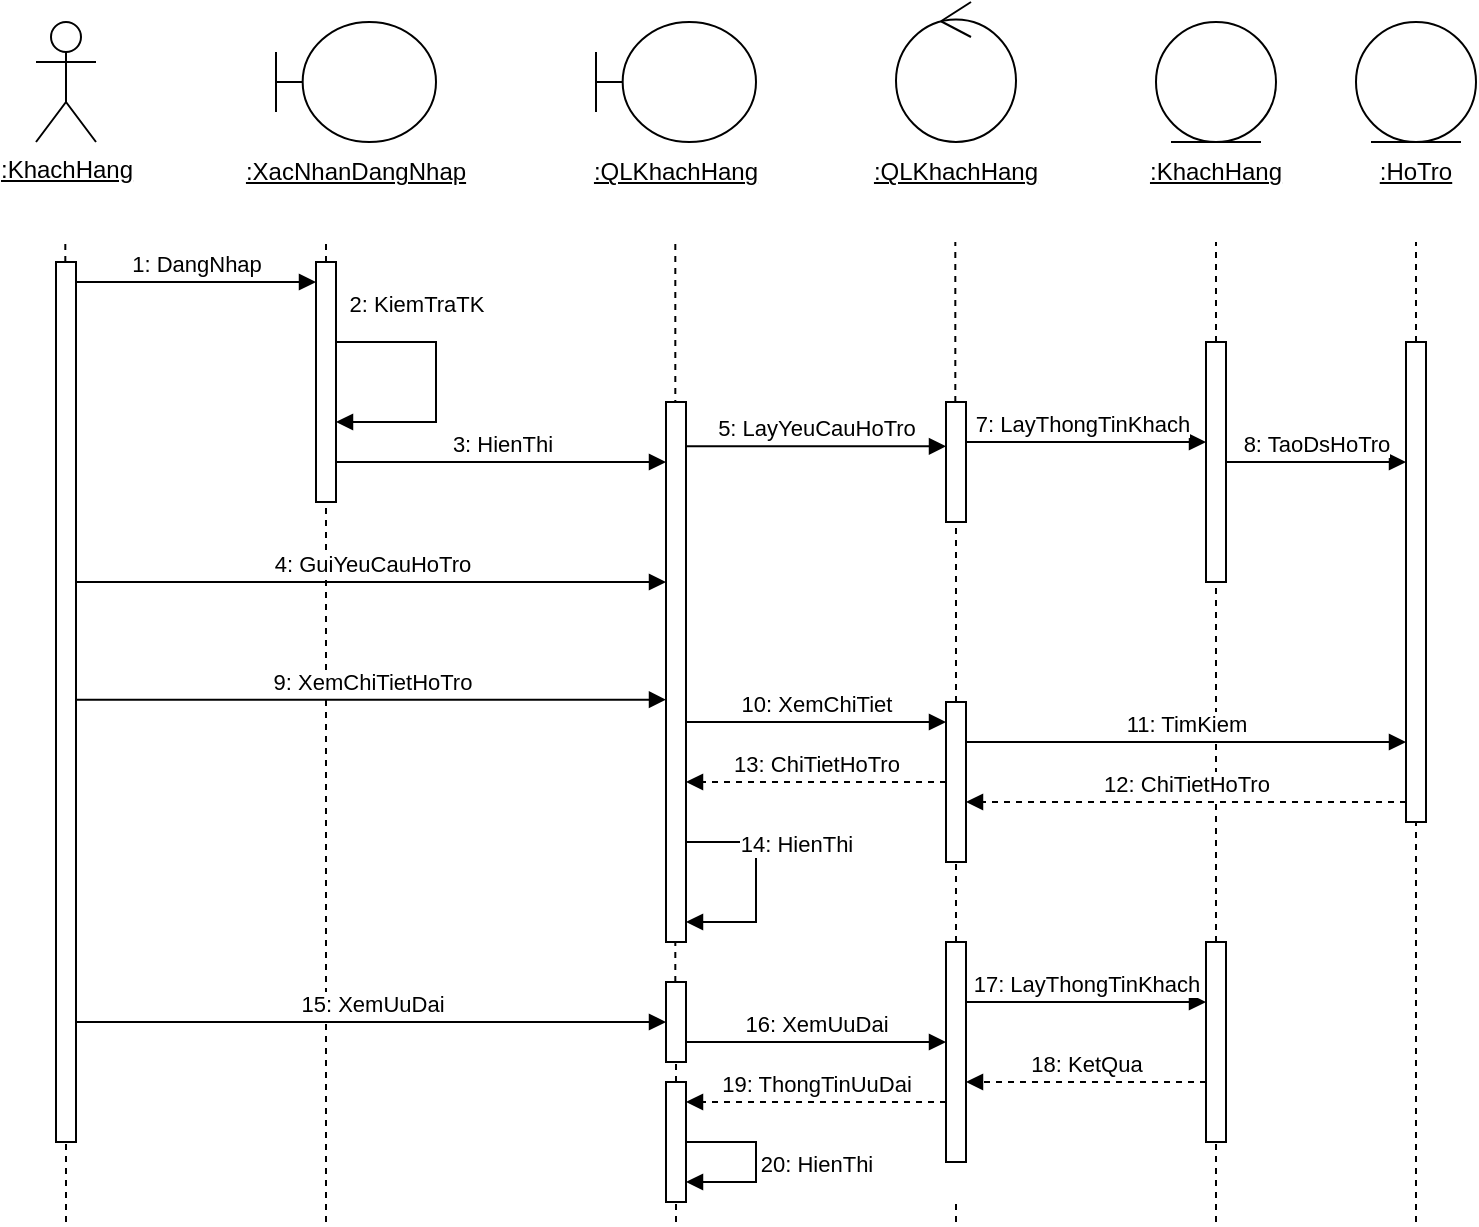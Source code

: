 <mxfile version="24.7.10">
  <diagram name="Page-1" id="13e1069c-82ec-6db2-03f1-153e76fe0fe0">
    <mxGraphModel dx="1104" dy="569" grid="1" gridSize="10" guides="1" tooltips="1" connect="1" arrows="1" fold="1" page="1" pageScale="1" pageWidth="1100" pageHeight="850" background="none" math="0" shadow="0">
      <root>
        <mxCell id="0" />
        <mxCell id="1" parent="0" />
        <mxCell id="AtyGMqSUCrH6SP7c8qvr-12" value="&lt;span style=&quot;text-wrap: wrap;&quot;&gt;&lt;u&gt;:KhachHang&lt;/u&gt;&lt;/span&gt;" style="shape=umlActor;verticalLabelPosition=bottom;verticalAlign=top;html=1;" parent="1" vertex="1">
          <mxGeometry x="130" y="80" width="30" height="60" as="geometry" />
        </mxCell>
        <mxCell id="AtyGMqSUCrH6SP7c8qvr-15" value="" style="shape=umlBoundary;whiteSpace=wrap;html=1;" parent="1" vertex="1">
          <mxGeometry x="250" y="80" width="80" height="60" as="geometry" />
        </mxCell>
        <mxCell id="AtyGMqSUCrH6SP7c8qvr-17" value="" style="shape=umlBoundary;whiteSpace=wrap;html=1;" parent="1" vertex="1">
          <mxGeometry x="410" y="80" width="80" height="60" as="geometry" />
        </mxCell>
        <mxCell id="AtyGMqSUCrH6SP7c8qvr-18" value="" style="ellipse;shape=umlControl;whiteSpace=wrap;html=1;" parent="1" vertex="1">
          <mxGeometry x="560" y="70" width="60" height="70" as="geometry" />
        </mxCell>
        <mxCell id="AtyGMqSUCrH6SP7c8qvr-19" value="" style="ellipse;shape=umlEntity;whiteSpace=wrap;html=1;" parent="1" vertex="1">
          <mxGeometry x="690" y="80" width="60" height="60" as="geometry" />
        </mxCell>
        <mxCell id="AtyGMqSUCrH6SP7c8qvr-21" value="&lt;u&gt;:XacNhanDangNhap&lt;/u&gt;" style="text;html=1;align=center;verticalAlign=middle;whiteSpace=wrap;rounded=0;" parent="1" vertex="1">
          <mxGeometry x="260" y="140" width="60" height="30" as="geometry" />
        </mxCell>
        <mxCell id="AtyGMqSUCrH6SP7c8qvr-22" value="&lt;u&gt;:QLKhachHang&lt;/u&gt;" style="text;html=1;align=center;verticalAlign=middle;whiteSpace=wrap;rounded=0;" parent="1" vertex="1">
          <mxGeometry x="420" y="140" width="60" height="30" as="geometry" />
        </mxCell>
        <mxCell id="AtyGMqSUCrH6SP7c8qvr-24" value="&lt;u&gt;:QLKhachHang&lt;/u&gt;" style="text;html=1;align=center;verticalAlign=middle;whiteSpace=wrap;rounded=0;" parent="1" vertex="1">
          <mxGeometry x="560" y="140" width="60" height="30" as="geometry" />
        </mxCell>
        <mxCell id="AtyGMqSUCrH6SP7c8qvr-25" value="&lt;u&gt;:KhachHang&lt;/u&gt;" style="text;html=1;align=center;verticalAlign=middle;whiteSpace=wrap;rounded=0;" parent="1" vertex="1">
          <mxGeometry x="690" y="140" width="60" height="30" as="geometry" />
        </mxCell>
        <mxCell id="AtyGMqSUCrH6SP7c8qvr-27" value="" style="endArrow=none;dashed=1;html=1;rounded=0;" parent="1" source="AtyGMqSUCrH6SP7c8qvr-28" edge="1">
          <mxGeometry width="50" height="50" relative="1" as="geometry">
            <mxPoint x="145" y="530" as="sourcePoint" />
            <mxPoint x="144.66" y="190" as="targetPoint" />
          </mxGeometry>
        </mxCell>
        <mxCell id="AtyGMqSUCrH6SP7c8qvr-29" value="" style="endArrow=none;dashed=1;html=1;rounded=0;" parent="1" target="AtyGMqSUCrH6SP7c8qvr-28" edge="1">
          <mxGeometry width="50" height="50" relative="1" as="geometry">
            <mxPoint x="145" y="680" as="sourcePoint" />
            <mxPoint x="144.66" y="190" as="targetPoint" />
          </mxGeometry>
        </mxCell>
        <mxCell id="AtyGMqSUCrH6SP7c8qvr-28" value="" style="html=1;points=[[0,0,0,0,5],[0,1,0,0,-5],[1,0,0,0,5],[1,1,0,0,-5]];perimeter=orthogonalPerimeter;outlineConnect=0;targetShapes=umlLifeline;portConstraint=eastwest;newEdgeStyle={&quot;curved&quot;:0,&quot;rounded&quot;:0};" parent="1" vertex="1">
          <mxGeometry x="140" y="200" width="10" height="440" as="geometry" />
        </mxCell>
        <mxCell id="AtyGMqSUCrH6SP7c8qvr-31" value="" style="endArrow=none;dashed=1;html=1;rounded=0;" parent="1" source="AtyGMqSUCrH6SP7c8qvr-30" edge="1">
          <mxGeometry width="50" height="50" relative="1" as="geometry">
            <mxPoint x="280" y="520" as="sourcePoint" />
            <mxPoint x="275" y="190" as="targetPoint" />
          </mxGeometry>
        </mxCell>
        <mxCell id="AtyGMqSUCrH6SP7c8qvr-32" value="" style="endArrow=none;dashed=1;html=1;rounded=0;" parent="1" target="AtyGMqSUCrH6SP7c8qvr-30" edge="1">
          <mxGeometry width="50" height="50" relative="1" as="geometry">
            <mxPoint x="275" y="680" as="sourcePoint" />
            <mxPoint x="280" y="190" as="targetPoint" />
            <Array as="points" />
          </mxGeometry>
        </mxCell>
        <mxCell id="AtyGMqSUCrH6SP7c8qvr-30" value="" style="html=1;points=[[0,0,0,0,5],[0,1,0,0,-5],[1,0,0,0,5],[1,1,0,0,-5]];perimeter=orthogonalPerimeter;outlineConnect=0;targetShapes=umlLifeline;portConstraint=eastwest;newEdgeStyle={&quot;curved&quot;:0,&quot;rounded&quot;:0};" parent="1" vertex="1">
          <mxGeometry x="270" y="200" width="10" height="120" as="geometry" />
        </mxCell>
        <mxCell id="AtyGMqSUCrH6SP7c8qvr-33" value="" style="endArrow=none;dashed=1;html=1;rounded=0;" parent="1" source="n2S43AshbY4P0RV788_K-29" edge="1">
          <mxGeometry width="50" height="50" relative="1" as="geometry">
            <mxPoint x="450" y="640" as="sourcePoint" />
            <mxPoint x="449.66" y="190" as="targetPoint" />
          </mxGeometry>
        </mxCell>
        <mxCell id="AtyGMqSUCrH6SP7c8qvr-35" value="" style="endArrow=none;dashed=1;html=1;rounded=0;" parent="1" source="n2S43AshbY4P0RV788_K-21" edge="1">
          <mxGeometry width="50" height="50" relative="1" as="geometry">
            <mxPoint x="590" y="520" as="sourcePoint" />
            <mxPoint x="589.66" y="190" as="targetPoint" />
          </mxGeometry>
        </mxCell>
        <mxCell id="AtyGMqSUCrH6SP7c8qvr-36" value="" style="endArrow=none;dashed=1;html=1;rounded=0;" parent="1" source="n2S43AshbY4P0RV788_K-10" edge="1">
          <mxGeometry width="50" height="50" relative="1" as="geometry">
            <mxPoint x="700" y="520" as="sourcePoint" />
            <mxPoint x="720" y="190" as="targetPoint" />
            <Array as="points">
              <mxPoint x="720" y="230" />
            </Array>
          </mxGeometry>
        </mxCell>
        <mxCell id="AtyGMqSUCrH6SP7c8qvr-38" value="" style="endArrow=none;dashed=1;html=1;rounded=0;" parent="1" source="n2S43AshbY4P0RV788_K-32" target="7baba1c4bc27f4b0-19" edge="1">
          <mxGeometry width="50" height="50" relative="1" as="geometry">
            <mxPoint x="590" y="640" as="sourcePoint" />
            <mxPoint x="589.66" y="190" as="targetPoint" />
          </mxGeometry>
        </mxCell>
        <mxCell id="7baba1c4bc27f4b0-19" value="" style="html=1;points=[];perimeter=orthogonalPerimeter;rounded=0;shadow=0;comic=0;labelBackgroundColor=none;strokeWidth=1;fontFamily=Verdana;fontSize=12;align=center;" parent="1" vertex="1">
          <mxGeometry x="585" y="420" width="10" height="80" as="geometry" />
        </mxCell>
        <mxCell id="n2S43AshbY4P0RV788_K-4" value="1: DangNhap" style="html=1;verticalAlign=bottom;endArrow=block;curved=0;rounded=0;" parent="1" target="AtyGMqSUCrH6SP7c8qvr-30" edge="1">
          <mxGeometry width="80" relative="1" as="geometry">
            <mxPoint x="150" y="210" as="sourcePoint" />
            <mxPoint x="230" y="210" as="targetPoint" />
          </mxGeometry>
        </mxCell>
        <mxCell id="n2S43AshbY4P0RV788_K-5" value="2: KiemTraTK" style="html=1;verticalAlign=bottom;endArrow=block;curved=0;rounded=0;" parent="1" source="AtyGMqSUCrH6SP7c8qvr-30" target="AtyGMqSUCrH6SP7c8qvr-30" edge="1">
          <mxGeometry x="-0.429" y="10" width="80" relative="1" as="geometry">
            <mxPoint x="280" y="240" as="sourcePoint" />
            <mxPoint x="400" y="240" as="targetPoint" />
            <Array as="points">
              <mxPoint x="330" y="280" />
            </Array>
            <mxPoint as="offset" />
          </mxGeometry>
        </mxCell>
        <mxCell id="n2S43AshbY4P0RV788_K-6" value="" style="html=1;points=[[0,0,0,0,5],[0,1,0,0,-5],[1,0,0,0,5],[1,1,0,0,-5]];perimeter=orthogonalPerimeter;outlineConnect=0;targetShapes=umlLifeline;portConstraint=eastwest;newEdgeStyle={&quot;curved&quot;:0,&quot;rounded&quot;:0};" parent="1" vertex="1">
          <mxGeometry x="445" y="270" width="10" height="270" as="geometry" />
        </mxCell>
        <mxCell id="n2S43AshbY4P0RV788_K-7" value="3: HienThi" style="html=1;verticalAlign=bottom;endArrow=block;curved=0;rounded=0;" parent="1" edge="1">
          <mxGeometry width="80" relative="1" as="geometry">
            <mxPoint x="280.0" y="300" as="sourcePoint" />
            <mxPoint x="445" y="300" as="targetPoint" />
          </mxGeometry>
        </mxCell>
        <mxCell id="n2S43AshbY4P0RV788_K-8" value="4: GuiYeuCauHoTro" style="html=1;verticalAlign=bottom;endArrow=block;curved=0;rounded=0;" parent="1" edge="1">
          <mxGeometry width="80" relative="1" as="geometry">
            <mxPoint x="150" y="360" as="sourcePoint" />
            <mxPoint x="445" y="360" as="targetPoint" />
          </mxGeometry>
        </mxCell>
        <mxCell id="n2S43AshbY4P0RV788_K-9" value="5: LayYeuCauHoTro" style="html=1;verticalAlign=bottom;endArrow=block;curved=0;rounded=0;" parent="1" target="n2S43AshbY4P0RV788_K-21" edge="1">
          <mxGeometry width="80" relative="1" as="geometry">
            <mxPoint x="455" y="292.16" as="sourcePoint" />
            <mxPoint x="695" y="292.16" as="targetPoint" />
          </mxGeometry>
        </mxCell>
        <mxCell id="n2S43AshbY4P0RV788_K-11" value="" style="endArrow=none;dashed=1;html=1;rounded=0;" parent="1" source="n2S43AshbY4P0RV788_K-35" target="n2S43AshbY4P0RV788_K-10" edge="1">
          <mxGeometry width="50" height="50" relative="1" as="geometry">
            <mxPoint x="720" y="640" as="sourcePoint" />
            <mxPoint x="699.66" y="190" as="targetPoint" />
          </mxGeometry>
        </mxCell>
        <mxCell id="n2S43AshbY4P0RV788_K-10" value="" style="html=1;points=[[0,0,0,0,5],[0,1,0,0,-5],[1,0,0,0,5],[1,1,0,0,-5]];perimeter=orthogonalPerimeter;outlineConnect=0;targetShapes=umlLifeline;portConstraint=eastwest;newEdgeStyle={&quot;curved&quot;:0,&quot;rounded&quot;:0};" parent="1" vertex="1">
          <mxGeometry x="715" y="240" width="10" height="120" as="geometry" />
        </mxCell>
        <mxCell id="n2S43AshbY4P0RV788_K-12" value="7: LayThongTinKhach" style="html=1;verticalAlign=bottom;endArrow=block;curved=0;rounded=0;" parent="1" target="n2S43AshbY4P0RV788_K-10" edge="1">
          <mxGeometry width="80" relative="1" as="geometry">
            <mxPoint x="590" y="290" as="sourcePoint" />
            <mxPoint x="715" y="290" as="targetPoint" />
          </mxGeometry>
        </mxCell>
        <mxCell id="n2S43AshbY4P0RV788_K-19" value="9: XemChiTietHoTro" style="html=1;verticalAlign=bottom;endArrow=block;curved=0;rounded=0;" parent="1" edge="1">
          <mxGeometry width="80" relative="1" as="geometry">
            <mxPoint x="150" y="418.82" as="sourcePoint" />
            <mxPoint x="445" y="418.82" as="targetPoint" />
          </mxGeometry>
        </mxCell>
        <mxCell id="n2S43AshbY4P0RV788_K-20" value="10: XemChiTiet" style="html=1;verticalAlign=bottom;endArrow=block;curved=0;rounded=0;" parent="1" edge="1">
          <mxGeometry width="80" relative="1" as="geometry">
            <mxPoint x="455" y="430" as="sourcePoint" />
            <mxPoint x="585" y="430" as="targetPoint" />
          </mxGeometry>
        </mxCell>
        <mxCell id="n2S43AshbY4P0RV788_K-22" value="" style="endArrow=none;dashed=1;html=1;rounded=0;" parent="1" source="7baba1c4bc27f4b0-19" target="n2S43AshbY4P0RV788_K-21" edge="1">
          <mxGeometry width="50" height="50" relative="1" as="geometry">
            <mxPoint x="590" y="420" as="sourcePoint" />
            <mxPoint x="589.66" y="190" as="targetPoint" />
          </mxGeometry>
        </mxCell>
        <mxCell id="n2S43AshbY4P0RV788_K-21" value="" style="html=1;points=[];perimeter=orthogonalPerimeter;rounded=0;shadow=0;comic=0;labelBackgroundColor=none;strokeWidth=1;fontFamily=Verdana;fontSize=12;align=center;" parent="1" vertex="1">
          <mxGeometry x="585" y="270" width="10" height="60" as="geometry" />
        </mxCell>
        <mxCell id="n2S43AshbY4P0RV788_K-24" value="11: TimKiem" style="html=1;verticalAlign=bottom;endArrow=block;curved=0;rounded=0;" parent="1" edge="1">
          <mxGeometry width="80" relative="1" as="geometry">
            <mxPoint x="595" y="440" as="sourcePoint" />
            <mxPoint x="815" y="440" as="targetPoint" />
          </mxGeometry>
        </mxCell>
        <mxCell id="n2S43AshbY4P0RV788_K-25" value="12: ChiTietHoTro" style="html=1;verticalAlign=bottom;endArrow=block;curved=0;rounded=0;dashed=1;" parent="1" edge="1">
          <mxGeometry width="80" relative="1" as="geometry">
            <mxPoint x="815" y="470" as="sourcePoint" />
            <mxPoint x="595" y="470" as="targetPoint" />
            <mxPoint as="offset" />
          </mxGeometry>
        </mxCell>
        <mxCell id="n2S43AshbY4P0RV788_K-26" value="13: ChiTietHoTro" style="html=1;verticalAlign=bottom;endArrow=block;curved=0;rounded=0;dashed=1;" parent="1" source="7baba1c4bc27f4b0-19" target="n2S43AshbY4P0RV788_K-6" edge="1">
          <mxGeometry width="80" relative="1" as="geometry">
            <mxPoint x="575" y="470" as="sourcePoint" />
            <mxPoint x="455" y="470" as="targetPoint" />
          </mxGeometry>
        </mxCell>
        <mxCell id="n2S43AshbY4P0RV788_K-27" value="14: HienThi" style="html=1;verticalAlign=bottom;endArrow=block;curved=0;rounded=0;" parent="1" source="n2S43AshbY4P0RV788_K-6" edge="1">
          <mxGeometry x="-0.182" y="20" width="80" relative="1" as="geometry">
            <mxPoint x="455" y="480" as="sourcePoint" />
            <mxPoint x="455" y="530" as="targetPoint" />
            <Array as="points">
              <mxPoint x="490" y="490" />
              <mxPoint x="490" y="530" />
            </Array>
            <mxPoint as="offset" />
          </mxGeometry>
        </mxCell>
        <mxCell id="n2S43AshbY4P0RV788_K-28" value="15: XemUuDai" style="html=1;verticalAlign=bottom;endArrow=block;curved=0;rounded=0;" parent="1" edge="1">
          <mxGeometry width="80" relative="1" as="geometry">
            <mxPoint x="150" y="580" as="sourcePoint" />
            <mxPoint x="445" y="580" as="targetPoint" />
          </mxGeometry>
        </mxCell>
        <mxCell id="n2S43AshbY4P0RV788_K-30" value="" style="endArrow=none;dashed=1;html=1;rounded=0;" parent="1" source="on7JFh2dtdzO-HolekuN-1" target="n2S43AshbY4P0RV788_K-29" edge="1">
          <mxGeometry width="50" height="50" relative="1" as="geometry">
            <mxPoint x="450" y="680" as="sourcePoint" />
            <mxPoint x="449.66" y="190" as="targetPoint" />
          </mxGeometry>
        </mxCell>
        <mxCell id="n2S43AshbY4P0RV788_K-29" value="" style="html=1;points=[[0,0,0,0,5],[0,1,0,0,-5],[1,0,0,0,5],[1,1,0,0,-5]];perimeter=orthogonalPerimeter;outlineConnect=0;targetShapes=umlLifeline;portConstraint=eastwest;newEdgeStyle={&quot;curved&quot;:0,&quot;rounded&quot;:0};" parent="1" vertex="1">
          <mxGeometry x="445" y="560" width="10" height="40" as="geometry" />
        </mxCell>
        <mxCell id="n2S43AshbY4P0RV788_K-31" value="16: XemUuDai" style="html=1;verticalAlign=bottom;endArrow=block;curved=0;rounded=0;" parent="1" edge="1">
          <mxGeometry width="80" relative="1" as="geometry">
            <mxPoint x="455" y="590.0" as="sourcePoint" />
            <mxPoint x="585" y="590.0" as="targetPoint" />
          </mxGeometry>
        </mxCell>
        <mxCell id="n2S43AshbY4P0RV788_K-33" value="" style="endArrow=none;dashed=1;html=1;rounded=0;" parent="1" target="n2S43AshbY4P0RV788_K-32" edge="1">
          <mxGeometry width="50" height="50" relative="1" as="geometry">
            <mxPoint x="590" y="630" as="sourcePoint" />
            <mxPoint x="590" y="500" as="targetPoint" />
          </mxGeometry>
        </mxCell>
        <mxCell id="n2S43AshbY4P0RV788_K-32" value="" style="html=1;points=[[0,0,0,0,5],[0,1,0,0,-5],[1,0,0,0,5],[1,1,0,0,-5]];perimeter=orthogonalPerimeter;outlineConnect=0;targetShapes=umlLifeline;portConstraint=eastwest;newEdgeStyle={&quot;curved&quot;:0,&quot;rounded&quot;:0};" parent="1" vertex="1">
          <mxGeometry x="585" y="540" width="10" height="110" as="geometry" />
        </mxCell>
        <mxCell id="n2S43AshbY4P0RV788_K-36" value="" style="endArrow=none;dashed=1;html=1;rounded=0;" parent="1" target="n2S43AshbY4P0RV788_K-35" edge="1">
          <mxGeometry width="50" height="50" relative="1" as="geometry">
            <mxPoint x="720" y="680" as="sourcePoint" />
            <mxPoint x="720" y="500" as="targetPoint" />
          </mxGeometry>
        </mxCell>
        <mxCell id="on7JFh2dtdzO-HolekuN-4" value="" style="endArrow=none;dashed=1;html=1;rounded=0;" parent="1" target="on7JFh2dtdzO-HolekuN-1" edge="1">
          <mxGeometry width="50" height="50" relative="1" as="geometry">
            <mxPoint x="450" y="680" as="sourcePoint" />
            <mxPoint x="450" y="600" as="targetPoint" />
          </mxGeometry>
        </mxCell>
        <mxCell id="on7JFh2dtdzO-HolekuN-1" value="" style="html=1;points=[[0,0,0,0,5],[0,1,0,0,-5],[1,0,0,0,5],[1,1,0,0,-5]];perimeter=orthogonalPerimeter;outlineConnect=0;targetShapes=umlLifeline;portConstraint=eastwest;newEdgeStyle={&quot;curved&quot;:0,&quot;rounded&quot;:0};" parent="1" vertex="1">
          <mxGeometry x="445" y="610" width="10" height="60" as="geometry" />
        </mxCell>
        <mxCell id="on7JFh2dtdzO-HolekuN-8" value="" style="endArrow=none;dashed=1;html=1;rounded=0;" parent="1" edge="1">
          <mxGeometry width="50" height="50" relative="1" as="geometry">
            <mxPoint x="590" y="680" as="sourcePoint" />
            <mxPoint x="590" y="670.0" as="targetPoint" />
          </mxGeometry>
        </mxCell>
        <mxCell id="on7JFh2dtdzO-HolekuN-11" value="19: ThongTinUuDai" style="html=1;verticalAlign=bottom;endArrow=block;curved=0;rounded=0;dashed=1;" parent="1" edge="1">
          <mxGeometry width="80" relative="1" as="geometry">
            <mxPoint x="585" y="620" as="sourcePoint" />
            <mxPoint x="455" y="620" as="targetPoint" />
          </mxGeometry>
        </mxCell>
        <mxCell id="OnWidaec4P2vZMqHX4JQ-1" value="" style="ellipse;shape=umlEntity;whiteSpace=wrap;html=1;" vertex="1" parent="1">
          <mxGeometry x="790" y="80" width="60" height="60" as="geometry" />
        </mxCell>
        <mxCell id="OnWidaec4P2vZMqHX4JQ-2" value="&lt;u&gt;:HoTro&lt;/u&gt;" style="text;html=1;align=center;verticalAlign=middle;whiteSpace=wrap;rounded=0;" vertex="1" parent="1">
          <mxGeometry x="790" y="140" width="60" height="30" as="geometry" />
        </mxCell>
        <mxCell id="OnWidaec4P2vZMqHX4JQ-4" value="" style="endArrow=none;dashed=1;html=1;rounded=0;" edge="1" parent="1" source="OnWidaec4P2vZMqHX4JQ-6">
          <mxGeometry width="50" height="50" relative="1" as="geometry">
            <mxPoint x="820" y="680" as="sourcePoint" />
            <mxPoint x="820" y="190" as="targetPoint" />
            <Array as="points" />
          </mxGeometry>
        </mxCell>
        <mxCell id="OnWidaec4P2vZMqHX4JQ-5" value="8: TaoDsHoTro" style="html=1;verticalAlign=bottom;endArrow=block;curved=0;rounded=0;" edge="1" parent="1" source="n2S43AshbY4P0RV788_K-10" target="OnWidaec4P2vZMqHX4JQ-6">
          <mxGeometry width="80" relative="1" as="geometry">
            <mxPoint x="800" y="369.33" as="sourcePoint" />
            <mxPoint x="925" y="369.33" as="targetPoint" />
          </mxGeometry>
        </mxCell>
        <mxCell id="OnWidaec4P2vZMqHX4JQ-7" value="" style="endArrow=none;dashed=1;html=1;rounded=0;" edge="1" parent="1" target="OnWidaec4P2vZMqHX4JQ-6">
          <mxGeometry width="50" height="50" relative="1" as="geometry">
            <mxPoint x="820" y="680" as="sourcePoint" />
            <mxPoint x="820" y="190" as="targetPoint" />
            <Array as="points" />
          </mxGeometry>
        </mxCell>
        <mxCell id="OnWidaec4P2vZMqHX4JQ-6" value="" style="html=1;points=[[0,0,0,0,5],[0,1,0,0,-5],[1,0,0,0,5],[1,1,0,0,-5]];perimeter=orthogonalPerimeter;outlineConnect=0;targetShapes=umlLifeline;portConstraint=eastwest;newEdgeStyle={&quot;curved&quot;:0,&quot;rounded&quot;:0};" vertex="1" parent="1">
          <mxGeometry x="815" y="240" width="10" height="240" as="geometry" />
        </mxCell>
        <mxCell id="n2S43AshbY4P0RV788_K-35" value="" style="html=1;points=[[0,0,0,0,5],[0,1,0,0,-5],[1,0,0,0,5],[1,1,0,0,-5]];perimeter=orthogonalPerimeter;outlineConnect=0;targetShapes=umlLifeline;portConstraint=eastwest;newEdgeStyle={&quot;curved&quot;:0,&quot;rounded&quot;:0};" parent="1" vertex="1">
          <mxGeometry x="715" y="540" width="10" height="100" as="geometry" />
        </mxCell>
        <mxCell id="OnWidaec4P2vZMqHX4JQ-10" value="17: LayThongTinKhach" style="html=1;verticalAlign=bottom;endArrow=block;curved=0;rounded=0;" edge="1" parent="1" target="n2S43AshbY4P0RV788_K-35">
          <mxGeometry width="80" relative="1" as="geometry">
            <mxPoint x="595" y="570" as="sourcePoint" />
            <mxPoint x="720" y="570" as="targetPoint" />
          </mxGeometry>
        </mxCell>
        <mxCell id="OnWidaec4P2vZMqHX4JQ-11" value="18: KetQua" style="html=1;verticalAlign=bottom;endArrow=block;curved=0;rounded=0;dashed=1;" edge="1" parent="1">
          <mxGeometry width="80" relative="1" as="geometry">
            <mxPoint x="715" y="610" as="sourcePoint" />
            <mxPoint x="595" y="610" as="targetPoint" />
          </mxGeometry>
        </mxCell>
        <mxCell id="OnWidaec4P2vZMqHX4JQ-14" value="20: HienThi" style="html=1;verticalAlign=bottom;endArrow=block;curved=0;rounded=0;" edge="1" parent="1" target="on7JFh2dtdzO-HolekuN-1">
          <mxGeometry x="0.222" y="-30" width="80" relative="1" as="geometry">
            <mxPoint x="455" y="640" as="sourcePoint" />
            <mxPoint x="455" y="680" as="targetPoint" />
            <Array as="points">
              <mxPoint x="490" y="640" />
              <mxPoint x="490" y="660" />
            </Array>
            <mxPoint x="30" y="30" as="offset" />
          </mxGeometry>
        </mxCell>
      </root>
    </mxGraphModel>
  </diagram>
</mxfile>

